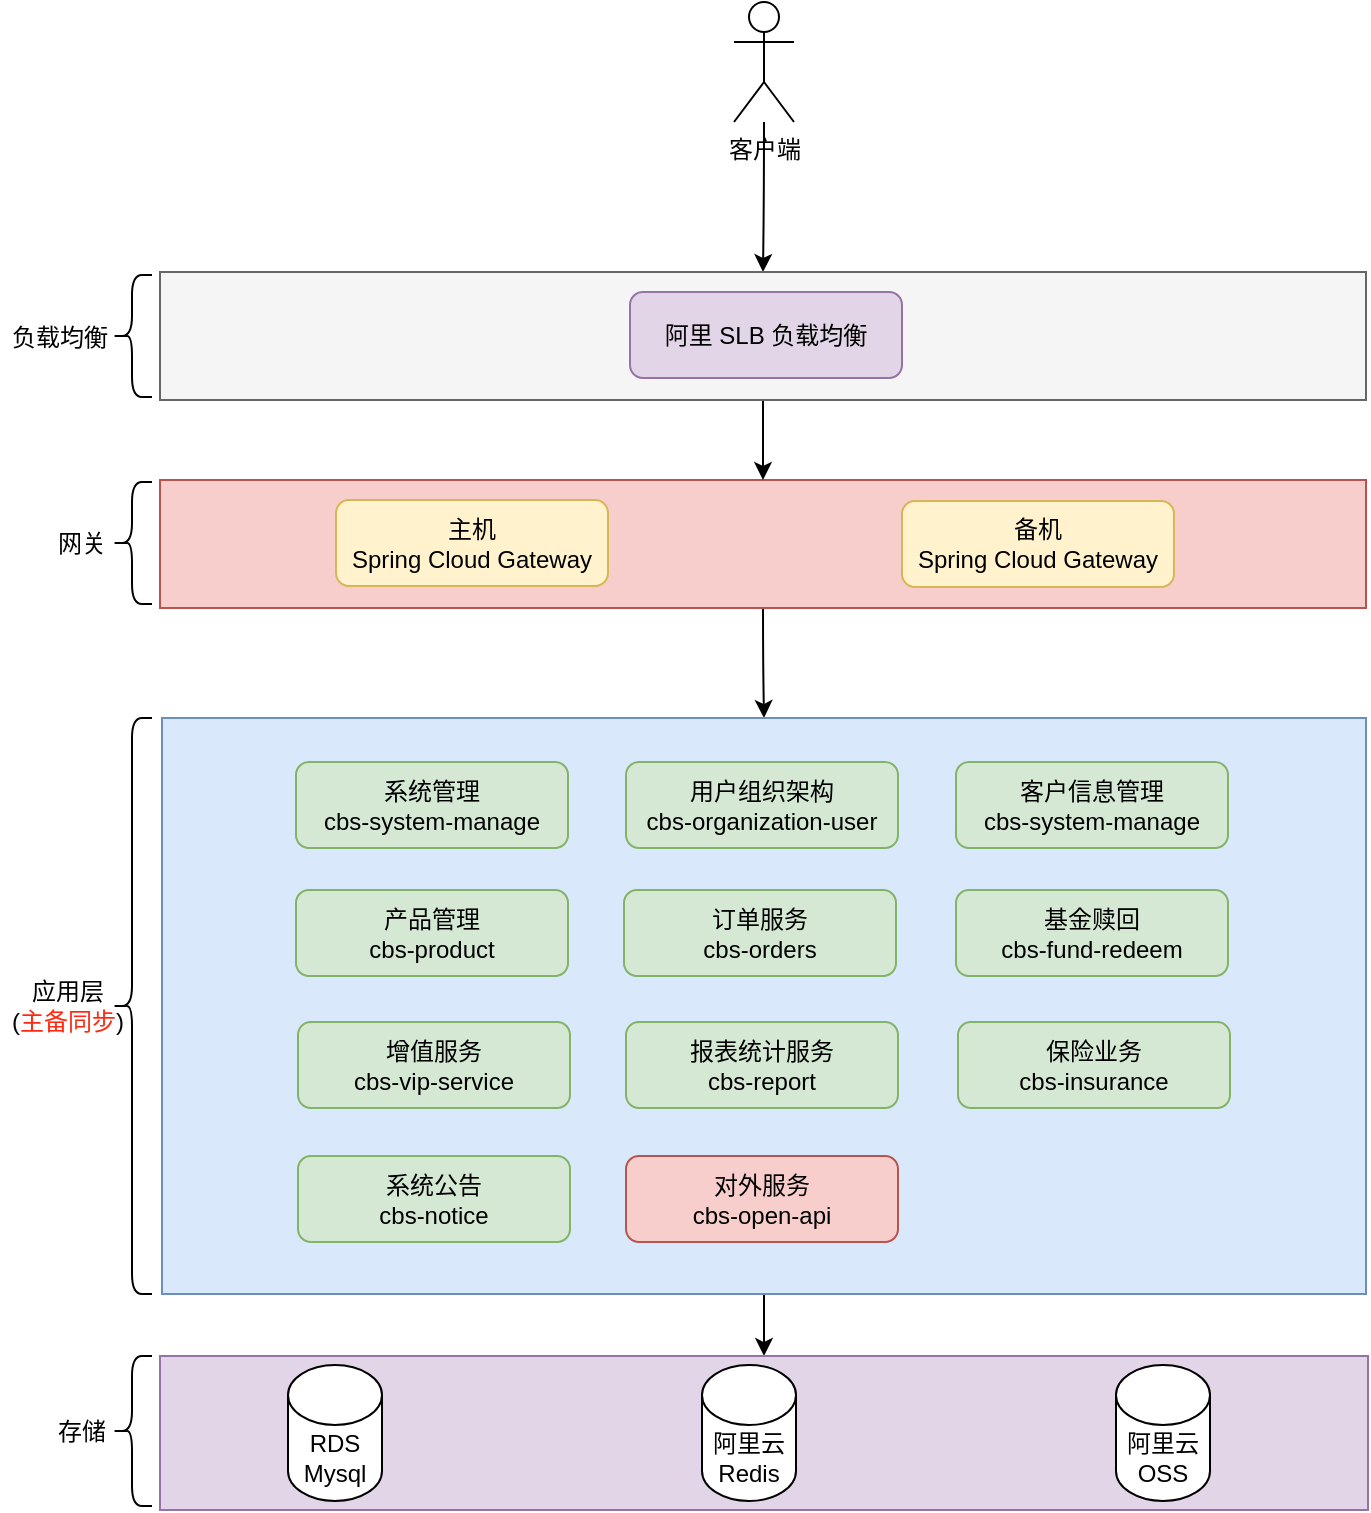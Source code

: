 <mxfile version="24.5.3" type="github">
  <diagram id="FIQT3pwKjuodvygs0_mC" name="第 1 页">
    <mxGraphModel dx="1434" dy="1915" grid="0" gridSize="10" guides="1" tooltips="1" connect="1" arrows="1" fold="1" page="1" pageScale="1" pageWidth="827" pageHeight="1169" math="0" shadow="0">
      <root>
        <mxCell id="0" />
        <mxCell id="1" parent="0" />
        <mxCell id="L5L_JWcabAk_taaHSs-1-17" style="edgeStyle=orthogonalEdgeStyle;curved=1;rounded=0;orthogonalLoop=1;jettySize=auto;html=1;entryX=0.5;entryY=0;entryDx=0;entryDy=0;" parent="1" source="bA3_Qh9jvu_0rKNAbHTe-5" target="L5L_JWcabAk_taaHSs-1-2" edge="1">
          <mxGeometry relative="1" as="geometry" />
        </mxCell>
        <mxCell id="bA3_Qh9jvu_0rKNAbHTe-5" value="" style="rounded=0;whiteSpace=wrap;html=1;fillColor=#f8cecc;strokeColor=#b85450;" parent="1" vertex="1">
          <mxGeometry x="114" y="159" width="603" height="64" as="geometry" />
        </mxCell>
        <mxCell id="L5L_JWcabAk_taaHSs-1-34" style="edgeStyle=orthogonalEdgeStyle;curved=1;rounded=0;orthogonalLoop=1;jettySize=auto;html=1;entryX=0.5;entryY=0;entryDx=0;entryDy=0;" parent="1" source="bA3_Qh9jvu_0rKNAbHTe-8" target="L5L_JWcabAk_taaHSs-1-33" edge="1">
          <mxGeometry relative="1" as="geometry" />
        </mxCell>
        <mxCell id="bA3_Qh9jvu_0rKNAbHTe-8" value="客户端" style="shape=umlActor;verticalLabelPosition=bottom;verticalAlign=top;html=1;outlineConnect=0;" parent="1" vertex="1">
          <mxGeometry x="401" y="-80" width="30" height="60" as="geometry" />
        </mxCell>
        <mxCell id="L5L_JWcabAk_taaHSs-1-1" value="主机&lt;br&gt;Spring Cloud Gateway" style="rounded=1;whiteSpace=wrap;html=1;fillColor=#fff2cc;strokeColor=#d6b656;" parent="1" vertex="1">
          <mxGeometry x="202" y="169" width="136" height="43" as="geometry" />
        </mxCell>
        <mxCell id="L5L_JWcabAk_taaHSs-1-42" style="edgeStyle=orthogonalEdgeStyle;curved=1;rounded=0;orthogonalLoop=1;jettySize=auto;html=1;entryX=0.5;entryY=0;entryDx=0;entryDy=0;" parent="1" source="L5L_JWcabAk_taaHSs-1-2" target="L5L_JWcabAk_taaHSs-1-25" edge="1">
          <mxGeometry relative="1" as="geometry" />
        </mxCell>
        <mxCell id="L5L_JWcabAk_taaHSs-1-2" value="" style="rounded=0;whiteSpace=wrap;html=1;fillColor=#dae8fc;strokeColor=#6c8ebf;" parent="1" vertex="1">
          <mxGeometry x="115" y="278" width="602" height="288" as="geometry" />
        </mxCell>
        <mxCell id="L5L_JWcabAk_taaHSs-1-5" value="系统管理&lt;br&gt;cbs-system-manage" style="rounded=1;whiteSpace=wrap;html=1;fillColor=#d5e8d4;strokeColor=#82b366;" parent="1" vertex="1">
          <mxGeometry x="182" y="300" width="136" height="43" as="geometry" />
        </mxCell>
        <mxCell id="L5L_JWcabAk_taaHSs-1-6" value="产品管理&lt;br&gt;cbs-product" style="rounded=1;whiteSpace=wrap;html=1;fillColor=#d5e8d4;strokeColor=#82b366;" parent="1" vertex="1">
          <mxGeometry x="182" y="364" width="136" height="43" as="geometry" />
        </mxCell>
        <mxCell id="L5L_JWcabAk_taaHSs-1-7" value="用户组织架构&lt;br&gt;cbs-organization-user" style="rounded=1;whiteSpace=wrap;html=1;fillColor=#d5e8d4;strokeColor=#82b366;" parent="1" vertex="1">
          <mxGeometry x="347" y="300" width="136" height="43" as="geometry" />
        </mxCell>
        <mxCell id="L5L_JWcabAk_taaHSs-1-8" value="客户信息管理&lt;br&gt;cbs-system-manage" style="rounded=1;whiteSpace=wrap;html=1;fillColor=#d5e8d4;strokeColor=#82b366;" parent="1" vertex="1">
          <mxGeometry x="512" y="300" width="136" height="43" as="geometry" />
        </mxCell>
        <mxCell id="L5L_JWcabAk_taaHSs-1-9" value="订单服务&lt;br&gt;cbs-orders" style="rounded=1;whiteSpace=wrap;html=1;fillColor=#d5e8d4;strokeColor=#82b366;" parent="1" vertex="1">
          <mxGeometry x="346" y="364" width="136" height="43" as="geometry" />
        </mxCell>
        <mxCell id="L5L_JWcabAk_taaHSs-1-10" value="基金赎回&lt;br&gt;cbs-fund-redeem" style="rounded=1;whiteSpace=wrap;html=1;fillColor=#d5e8d4;strokeColor=#82b366;" parent="1" vertex="1">
          <mxGeometry x="512" y="364" width="136" height="43" as="geometry" />
        </mxCell>
        <mxCell id="L5L_JWcabAk_taaHSs-1-11" value="增值服务&lt;br&gt;cbs-vip-service" style="rounded=1;whiteSpace=wrap;html=1;fillColor=#d5e8d4;strokeColor=#82b366;" parent="1" vertex="1">
          <mxGeometry x="183" y="430" width="136" height="43" as="geometry" />
        </mxCell>
        <mxCell id="L5L_JWcabAk_taaHSs-1-12" value="报表统计服务&lt;br&gt;cbs-report" style="rounded=1;whiteSpace=wrap;html=1;fillColor=#d5e8d4;strokeColor=#82b366;" parent="1" vertex="1">
          <mxGeometry x="347" y="430" width="136" height="43" as="geometry" />
        </mxCell>
        <mxCell id="L5L_JWcabAk_taaHSs-1-13" value="保险业务&lt;br&gt;cbs-insurance" style="rounded=1;whiteSpace=wrap;html=1;fillColor=#d5e8d4;strokeColor=#82b366;" parent="1" vertex="1">
          <mxGeometry x="513" y="430" width="136" height="43" as="geometry" />
        </mxCell>
        <mxCell id="L5L_JWcabAk_taaHSs-1-14" value="系统公告&lt;br&gt;cbs-notice" style="rounded=1;whiteSpace=wrap;html=1;fillColor=#d5e8d4;strokeColor=#82b366;" parent="1" vertex="1">
          <mxGeometry x="183" y="497" width="136" height="43" as="geometry" />
        </mxCell>
        <mxCell id="L5L_JWcabAk_taaHSs-1-15" value="对外服务&lt;br&gt;cbs-open-api" style="rounded=1;whiteSpace=wrap;html=1;fillColor=#f8cecc;strokeColor=#b85450;" parent="1" vertex="1">
          <mxGeometry x="347" y="497" width="136" height="43" as="geometry" />
        </mxCell>
        <mxCell id="L5L_JWcabAk_taaHSs-1-18" value="网关" style="text;html=1;strokeColor=none;fillColor=none;align=center;verticalAlign=middle;whiteSpace=wrap;rounded=0;" parent="1" vertex="1">
          <mxGeometry x="45" y="176" width="60" height="30" as="geometry" />
        </mxCell>
        <mxCell id="L5L_JWcabAk_taaHSs-1-19" value="" style="shape=curlyBracket;whiteSpace=wrap;html=1;rounded=1;" parent="1" vertex="1">
          <mxGeometry x="90" y="160" width="20" height="61" as="geometry" />
        </mxCell>
        <mxCell id="L5L_JWcabAk_taaHSs-1-23" value="应用层&lt;br&gt;(&lt;font color=&quot;#ff270f&quot;&gt;主备同步&lt;/font&gt;)" style="text;html=1;strokeColor=none;fillColor=none;align=center;verticalAlign=middle;whiteSpace=wrap;rounded=0;" parent="1" vertex="1">
          <mxGeometry x="38" y="407" width="60" height="30" as="geometry" />
        </mxCell>
        <mxCell id="L5L_JWcabAk_taaHSs-1-24" value="" style="shape=curlyBracket;whiteSpace=wrap;html=1;rounded=1;" parent="1" vertex="1">
          <mxGeometry x="90" y="278" width="20" height="288" as="geometry" />
        </mxCell>
        <mxCell id="L5L_JWcabAk_taaHSs-1-25" value="" style="rounded=0;whiteSpace=wrap;html=1;fillColor=#e1d5e7;strokeColor=#9673a6;" parent="1" vertex="1">
          <mxGeometry x="114" y="597" width="604" height="77" as="geometry" />
        </mxCell>
        <mxCell id="L5L_JWcabAk_taaHSs-1-26" value="RDS Mysql" style="shape=cylinder3;whiteSpace=wrap;html=1;boundedLbl=1;backgroundOutline=1;size=15;rounded=0;" parent="1" vertex="1">
          <mxGeometry x="178" y="601.5" width="47" height="68" as="geometry" />
        </mxCell>
        <mxCell id="L5L_JWcabAk_taaHSs-1-27" value="阿里云Redis" style="shape=cylinder3;whiteSpace=wrap;html=1;boundedLbl=1;backgroundOutline=1;size=15;rounded=0;" parent="1" vertex="1">
          <mxGeometry x="385" y="601.5" width="47" height="68" as="geometry" />
        </mxCell>
        <mxCell id="L5L_JWcabAk_taaHSs-1-30" value="存储" style="text;html=1;strokeColor=none;fillColor=none;align=center;verticalAlign=middle;whiteSpace=wrap;rounded=0;" parent="1" vertex="1">
          <mxGeometry x="45" y="619.5" width="60" height="30" as="geometry" />
        </mxCell>
        <mxCell id="L5L_JWcabAk_taaHSs-1-31" value="" style="shape=curlyBracket;whiteSpace=wrap;html=1;rounded=1;" parent="1" vertex="1">
          <mxGeometry x="90" y="597" width="20" height="75" as="geometry" />
        </mxCell>
        <mxCell id="L5L_JWcabAk_taaHSs-1-32" value="阿里云OSS" style="shape=cylinder3;whiteSpace=wrap;html=1;boundedLbl=1;backgroundOutline=1;size=15;rounded=0;" parent="1" vertex="1">
          <mxGeometry x="592" y="601.5" width="47" height="68" as="geometry" />
        </mxCell>
        <mxCell id="L5L_JWcabAk_taaHSs-1-35" style="edgeStyle=orthogonalEdgeStyle;curved=1;rounded=0;orthogonalLoop=1;jettySize=auto;html=1;entryX=0.5;entryY=0;entryDx=0;entryDy=0;" parent="1" source="L5L_JWcabAk_taaHSs-1-33" target="bA3_Qh9jvu_0rKNAbHTe-5" edge="1">
          <mxGeometry relative="1" as="geometry" />
        </mxCell>
        <mxCell id="L5L_JWcabAk_taaHSs-1-33" value="" style="rounded=0;whiteSpace=wrap;html=1;fillColor=#f5f5f5;strokeColor=#666666;fontColor=#333333;" parent="1" vertex="1">
          <mxGeometry x="114" y="55" width="603" height="64" as="geometry" />
        </mxCell>
        <mxCell id="L5L_JWcabAk_taaHSs-1-36" value="负载均衡" style="text;html=1;strokeColor=none;fillColor=none;align=center;verticalAlign=middle;whiteSpace=wrap;rounded=0;" parent="1" vertex="1">
          <mxGeometry x="34" y="72.5" width="60" height="30" as="geometry" />
        </mxCell>
        <mxCell id="L5L_JWcabAk_taaHSs-1-37" value="" style="shape=curlyBracket;whiteSpace=wrap;html=1;rounded=1;" parent="1" vertex="1">
          <mxGeometry x="90" y="56.5" width="20" height="61" as="geometry" />
        </mxCell>
        <mxCell id="L5L_JWcabAk_taaHSs-1-38" value="备机&lt;br&gt;Spring Cloud Gateway" style="rounded=1;whiteSpace=wrap;html=1;fillColor=#fff2cc;strokeColor=#d6b656;" parent="1" vertex="1">
          <mxGeometry x="485" y="169.5" width="136" height="43" as="geometry" />
        </mxCell>
        <mxCell id="L5L_JWcabAk_taaHSs-1-40" value="阿里 SLB 负载均衡" style="rounded=1;whiteSpace=wrap;html=1;fillColor=#e1d5e7;strokeColor=#9673a6;" parent="1" vertex="1">
          <mxGeometry x="349" y="65" width="136" height="43" as="geometry" />
        </mxCell>
      </root>
    </mxGraphModel>
  </diagram>
</mxfile>
